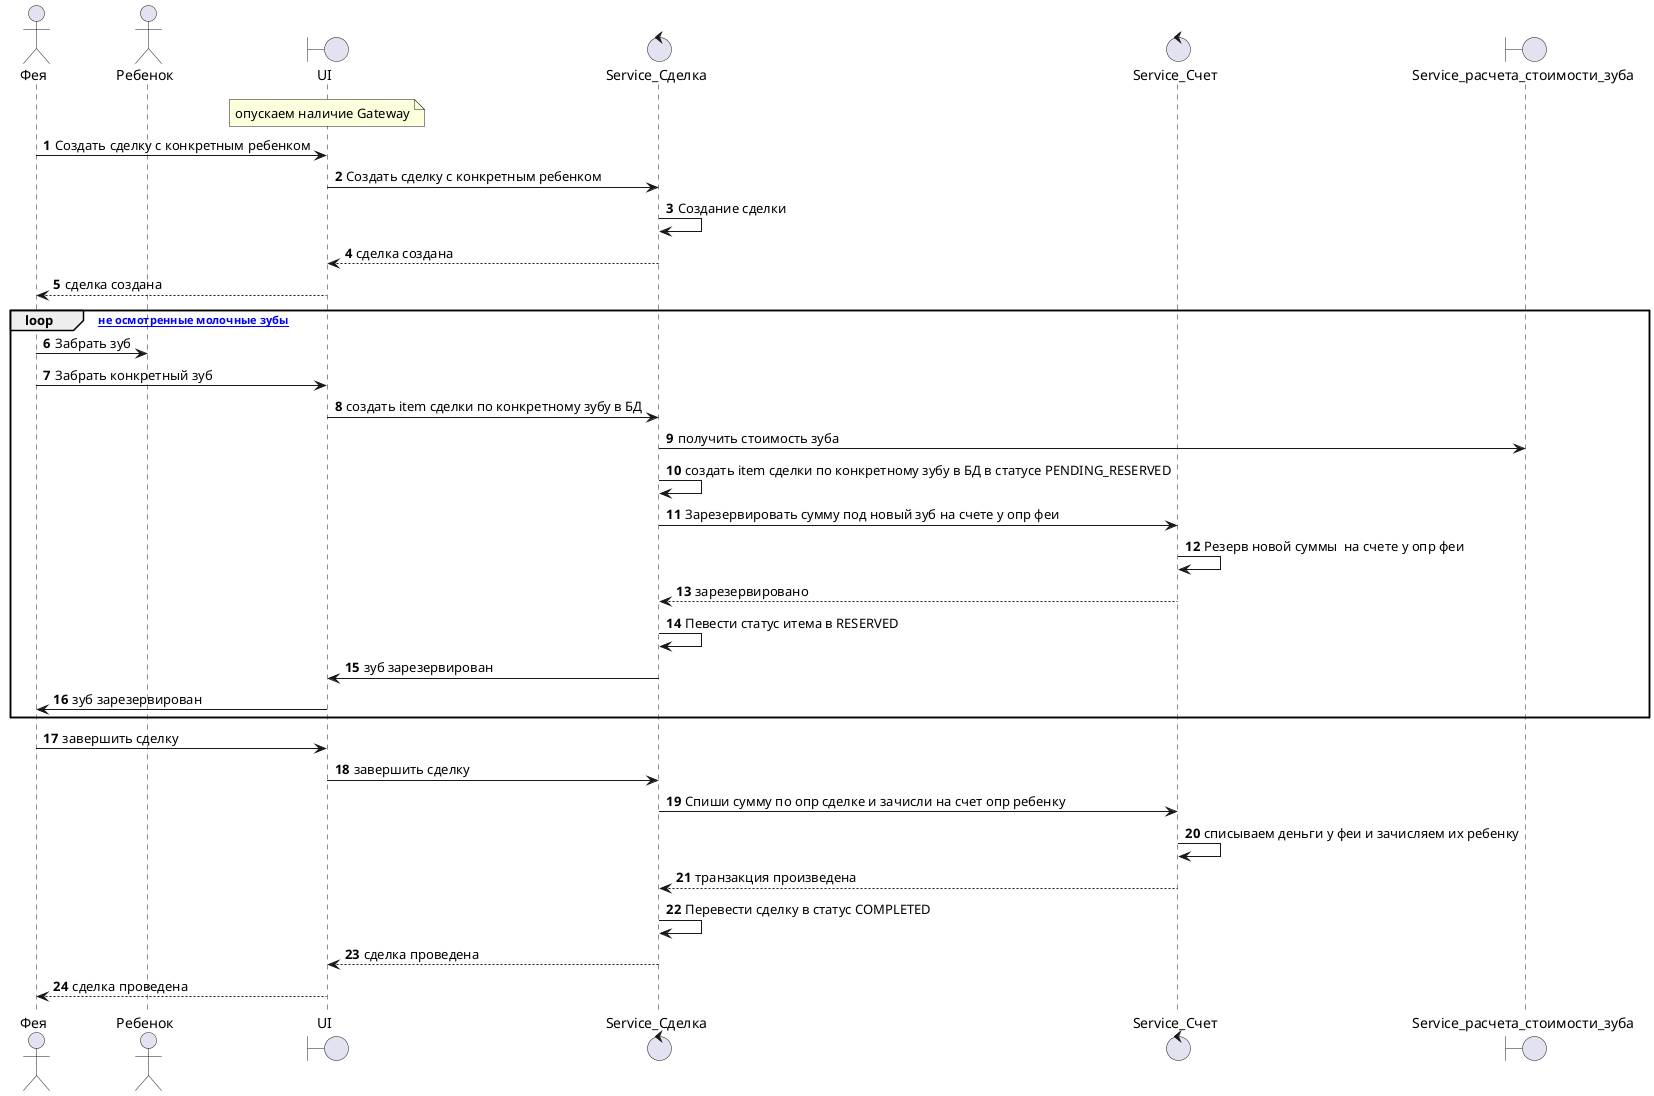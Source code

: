 @startuml
actor Фея
actor Ребенок

boundary UI
note over UI: опускаем наличие Gateway
control Service_Сделка
control Service_Счет
boundary Service_расчета_стоимости_зуба

autonumber

Фея->UI: Создать сделку с конкретным ребенком
UI->Service_Сделка: Создать сделку с конкретным ребенком
Service_Сделка->Service_Сделка: Создание сделки
Service_Сделка-->UI: сделка создана
UI-->Фея: сделка создана

loop [есть не осмотренные молочные зубы]
    Фея->Ребенок: Забрать зуб
    Фея->UI: Забрать конкретный зуб
    UI->Service_Сделка: создать item сделки по конкретному зубу в БД
    Service_Сделка->Service_расчета_стоимости_зуба: получить стоимость зуба
    Service_Сделка->Service_Сделка: создать item сделки по конкретному зубу в БД в статусе PENDING_RESERVED
    Service_Сделка->Service_Счет: Зарезервировать сумму под новый зуб на счете у опр феи
    Service_Счет->Service_Счет: Резерв новой суммы  на счете у опр феи
    Service_Счет-->Service_Сделка: зарезервировано
    Service_Сделка->Service_Сделка: Певести статус итема в RESERVED
    Service_Сделка->UI: зуб зарезервирован
    UI->Фея: зуб зарезервирован
    
end 

Фея->UI: завершить сделку
UI->Service_Сделка: завершить сделку
Service_Сделка->Service_Счет: Спиши сумму по опр сделке и зачисли на счет опр ребенку
Service_Счет->Service_Счет: списываем деньги у феи и зачисляем их ребенку
Service_Счет-->Service_Сделка: транзакция произведена
Service_Сделка->Service_Сделка: Перевести сделку в статус COMPLETED
Service_Сделка-->UI: сделка проведена
UI-->Фея: сделка проведена

@enduml